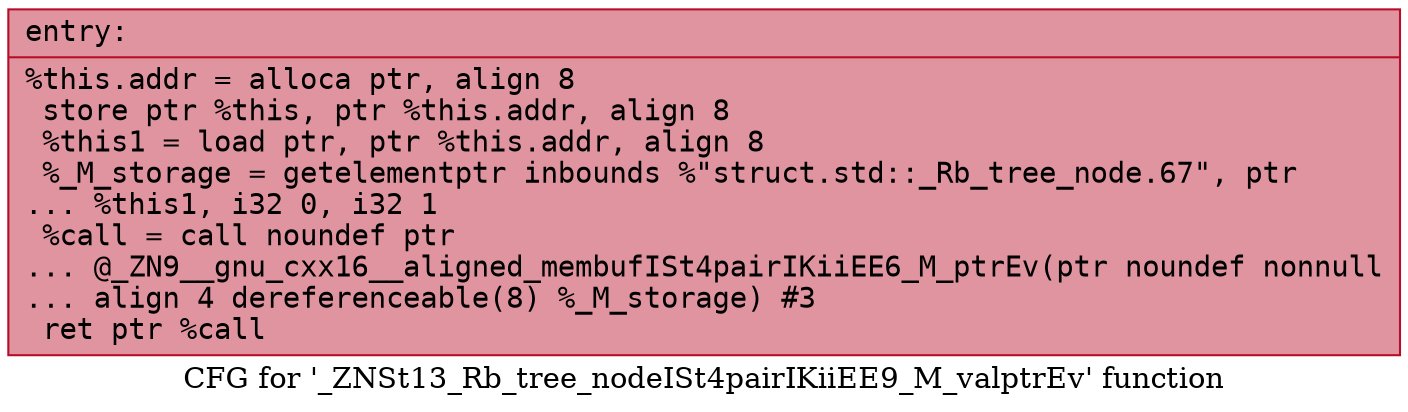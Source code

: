 digraph "CFG for '_ZNSt13_Rb_tree_nodeISt4pairIKiiEE9_M_valptrEv' function" {
	label="CFG for '_ZNSt13_Rb_tree_nodeISt4pairIKiiEE9_M_valptrEv' function";

	Node0x564271a80b80 [shape=record,color="#b70d28ff", style=filled, fillcolor="#b70d2870" fontname="Courier",label="{entry:\l|  %this.addr = alloca ptr, align 8\l  store ptr %this, ptr %this.addr, align 8\l  %this1 = load ptr, ptr %this.addr, align 8\l  %_M_storage = getelementptr inbounds %\"struct.std::_Rb_tree_node.67\", ptr\l... %this1, i32 0, i32 1\l  %call = call noundef ptr\l... @_ZN9__gnu_cxx16__aligned_membufISt4pairIKiiEE6_M_ptrEv(ptr noundef nonnull\l... align 4 dereferenceable(8) %_M_storage) #3\l  ret ptr %call\l}"];
}
